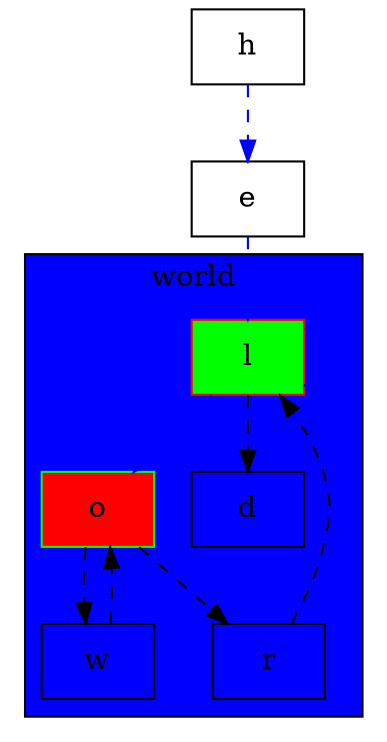 
digraph helloworld {

node [shape="record"]
edge [style="dashed"]

h;
e;
l [style="filled", color="red", fillcolor="green"];
l;
o;
    subgraph cluster_world {
        label="world";
        bgcolor="blue";

        w;
        o [style="filled", color="green", fillcolor="red"];
        r;
        l;
        d;
    }

h -> e -> l -> l -> o [color="blue"];
o -> w -> o -> r -> l -> d;

}

